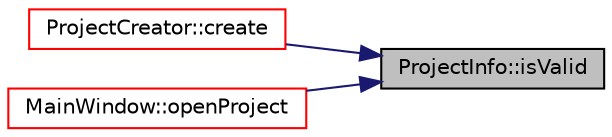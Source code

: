 digraph "ProjectInfo::isValid"
{
 // LATEX_PDF_SIZE
  edge [fontname="Helvetica",fontsize="10",labelfontname="Helvetica",labelfontsize="10"];
  node [fontname="Helvetica",fontsize="10",shape=record];
  rankdir="RL";
  Node1 [label="ProjectInfo::isValid",height=0.2,width=0.4,color="black", fillcolor="grey75", style="filled", fontcolor="black",tooltip=" "];
  Node1 -> Node2 [dir="back",color="midnightblue",fontsize="10",style="solid",fontname="Helvetica"];
  Node2 [label="ProjectCreator::create",height=0.2,width=0.4,color="red", fillcolor="white", style="filled",URL="$class_project_creator.html#ac44110bce200c391b2e2c70d6c2ad177",tooltip=" "];
  Node1 -> Node6 [dir="back",color="midnightblue",fontsize="10",style="solid",fontname="Helvetica"];
  Node6 [label="MainWindow::openProject",height=0.2,width=0.4,color="red", fillcolor="white", style="filled",URL="$class_main_window.html#aabba421121a791ec3aa10a742f37790a",tooltip=" "];
}
